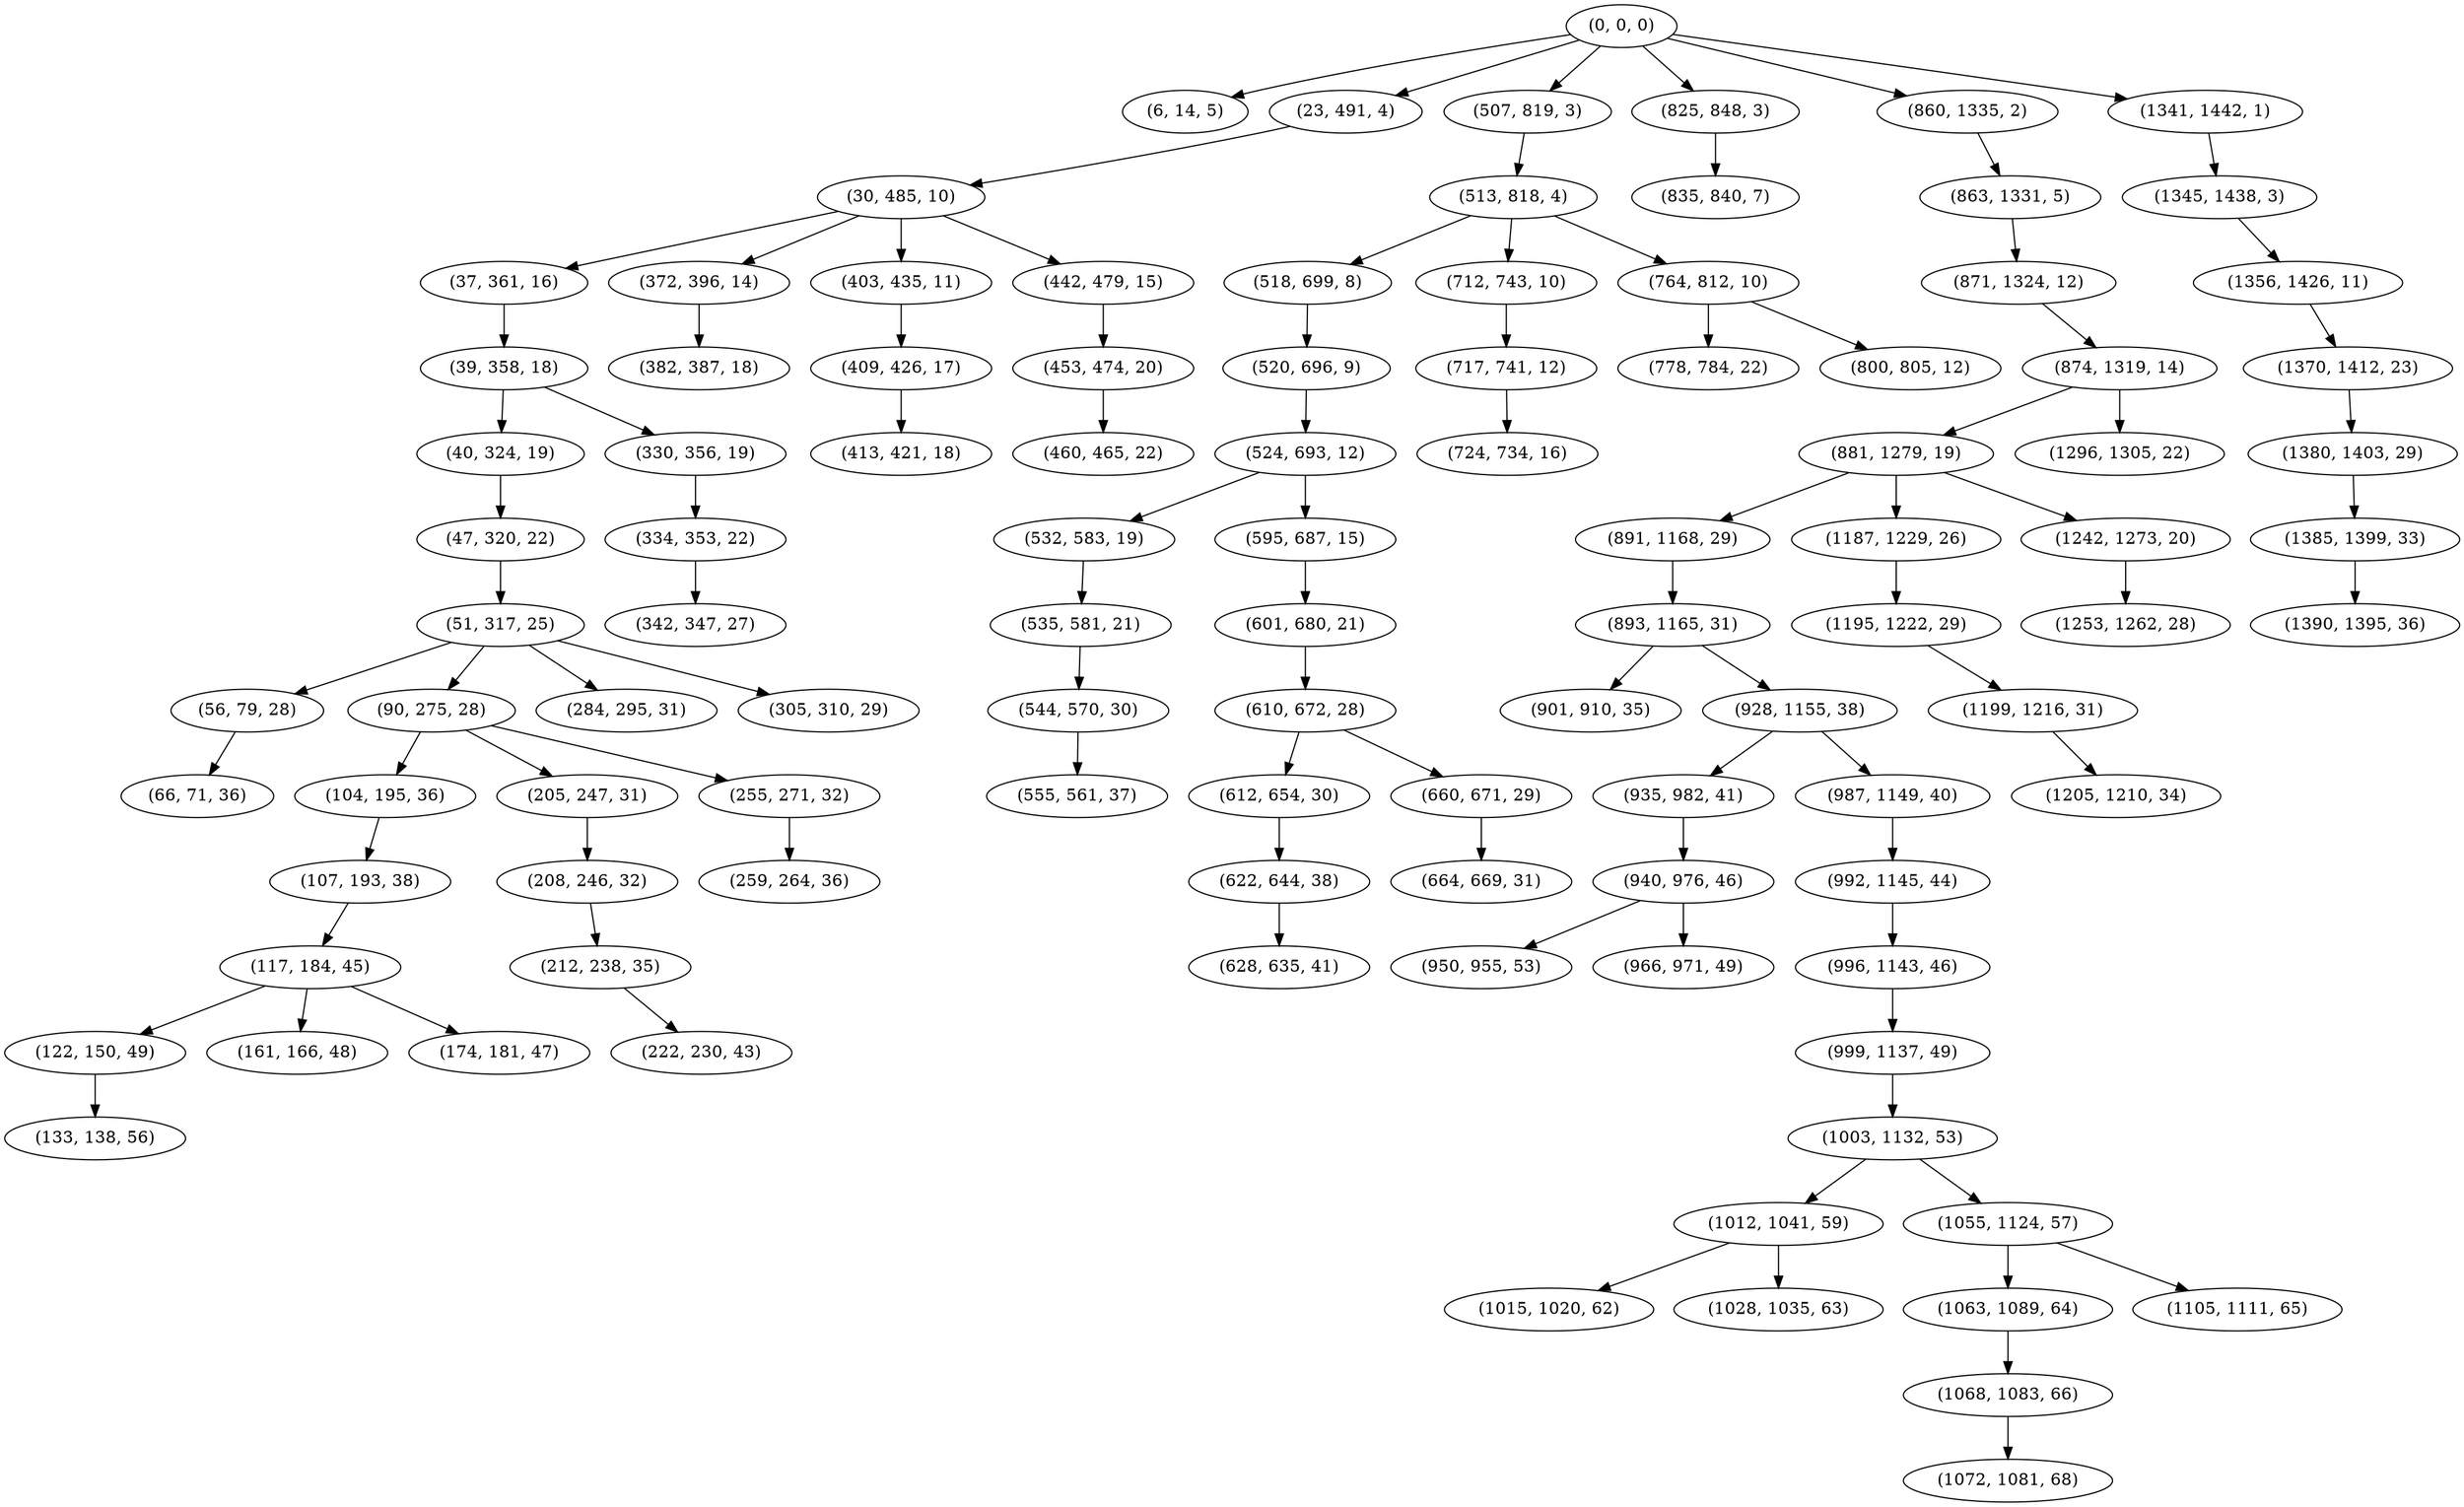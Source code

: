 digraph tree {
    "(0, 0, 0)";
    "(6, 14, 5)";
    "(23, 491, 4)";
    "(30, 485, 10)";
    "(37, 361, 16)";
    "(39, 358, 18)";
    "(40, 324, 19)";
    "(47, 320, 22)";
    "(51, 317, 25)";
    "(56, 79, 28)";
    "(66, 71, 36)";
    "(90, 275, 28)";
    "(104, 195, 36)";
    "(107, 193, 38)";
    "(117, 184, 45)";
    "(122, 150, 49)";
    "(133, 138, 56)";
    "(161, 166, 48)";
    "(174, 181, 47)";
    "(205, 247, 31)";
    "(208, 246, 32)";
    "(212, 238, 35)";
    "(222, 230, 43)";
    "(255, 271, 32)";
    "(259, 264, 36)";
    "(284, 295, 31)";
    "(305, 310, 29)";
    "(330, 356, 19)";
    "(334, 353, 22)";
    "(342, 347, 27)";
    "(372, 396, 14)";
    "(382, 387, 18)";
    "(403, 435, 11)";
    "(409, 426, 17)";
    "(413, 421, 18)";
    "(442, 479, 15)";
    "(453, 474, 20)";
    "(460, 465, 22)";
    "(507, 819, 3)";
    "(513, 818, 4)";
    "(518, 699, 8)";
    "(520, 696, 9)";
    "(524, 693, 12)";
    "(532, 583, 19)";
    "(535, 581, 21)";
    "(544, 570, 30)";
    "(555, 561, 37)";
    "(595, 687, 15)";
    "(601, 680, 21)";
    "(610, 672, 28)";
    "(612, 654, 30)";
    "(622, 644, 38)";
    "(628, 635, 41)";
    "(660, 671, 29)";
    "(664, 669, 31)";
    "(712, 743, 10)";
    "(717, 741, 12)";
    "(724, 734, 16)";
    "(764, 812, 10)";
    "(778, 784, 22)";
    "(800, 805, 12)";
    "(825, 848, 3)";
    "(835, 840, 7)";
    "(860, 1335, 2)";
    "(863, 1331, 5)";
    "(871, 1324, 12)";
    "(874, 1319, 14)";
    "(881, 1279, 19)";
    "(891, 1168, 29)";
    "(893, 1165, 31)";
    "(901, 910, 35)";
    "(928, 1155, 38)";
    "(935, 982, 41)";
    "(940, 976, 46)";
    "(950, 955, 53)";
    "(966, 971, 49)";
    "(987, 1149, 40)";
    "(992, 1145, 44)";
    "(996, 1143, 46)";
    "(999, 1137, 49)";
    "(1003, 1132, 53)";
    "(1012, 1041, 59)";
    "(1015, 1020, 62)";
    "(1028, 1035, 63)";
    "(1055, 1124, 57)";
    "(1063, 1089, 64)";
    "(1068, 1083, 66)";
    "(1072, 1081, 68)";
    "(1105, 1111, 65)";
    "(1187, 1229, 26)";
    "(1195, 1222, 29)";
    "(1199, 1216, 31)";
    "(1205, 1210, 34)";
    "(1242, 1273, 20)";
    "(1253, 1262, 28)";
    "(1296, 1305, 22)";
    "(1341, 1442, 1)";
    "(1345, 1438, 3)";
    "(1356, 1426, 11)";
    "(1370, 1412, 23)";
    "(1380, 1403, 29)";
    "(1385, 1399, 33)";
    "(1390, 1395, 36)";
    "(0, 0, 0)" -> "(6, 14, 5)";
    "(0, 0, 0)" -> "(23, 491, 4)";
    "(0, 0, 0)" -> "(507, 819, 3)";
    "(0, 0, 0)" -> "(825, 848, 3)";
    "(0, 0, 0)" -> "(860, 1335, 2)";
    "(0, 0, 0)" -> "(1341, 1442, 1)";
    "(23, 491, 4)" -> "(30, 485, 10)";
    "(30, 485, 10)" -> "(37, 361, 16)";
    "(30, 485, 10)" -> "(372, 396, 14)";
    "(30, 485, 10)" -> "(403, 435, 11)";
    "(30, 485, 10)" -> "(442, 479, 15)";
    "(37, 361, 16)" -> "(39, 358, 18)";
    "(39, 358, 18)" -> "(40, 324, 19)";
    "(39, 358, 18)" -> "(330, 356, 19)";
    "(40, 324, 19)" -> "(47, 320, 22)";
    "(47, 320, 22)" -> "(51, 317, 25)";
    "(51, 317, 25)" -> "(56, 79, 28)";
    "(51, 317, 25)" -> "(90, 275, 28)";
    "(51, 317, 25)" -> "(284, 295, 31)";
    "(51, 317, 25)" -> "(305, 310, 29)";
    "(56, 79, 28)" -> "(66, 71, 36)";
    "(90, 275, 28)" -> "(104, 195, 36)";
    "(90, 275, 28)" -> "(205, 247, 31)";
    "(90, 275, 28)" -> "(255, 271, 32)";
    "(104, 195, 36)" -> "(107, 193, 38)";
    "(107, 193, 38)" -> "(117, 184, 45)";
    "(117, 184, 45)" -> "(122, 150, 49)";
    "(117, 184, 45)" -> "(161, 166, 48)";
    "(117, 184, 45)" -> "(174, 181, 47)";
    "(122, 150, 49)" -> "(133, 138, 56)";
    "(205, 247, 31)" -> "(208, 246, 32)";
    "(208, 246, 32)" -> "(212, 238, 35)";
    "(212, 238, 35)" -> "(222, 230, 43)";
    "(255, 271, 32)" -> "(259, 264, 36)";
    "(330, 356, 19)" -> "(334, 353, 22)";
    "(334, 353, 22)" -> "(342, 347, 27)";
    "(372, 396, 14)" -> "(382, 387, 18)";
    "(403, 435, 11)" -> "(409, 426, 17)";
    "(409, 426, 17)" -> "(413, 421, 18)";
    "(442, 479, 15)" -> "(453, 474, 20)";
    "(453, 474, 20)" -> "(460, 465, 22)";
    "(507, 819, 3)" -> "(513, 818, 4)";
    "(513, 818, 4)" -> "(518, 699, 8)";
    "(513, 818, 4)" -> "(712, 743, 10)";
    "(513, 818, 4)" -> "(764, 812, 10)";
    "(518, 699, 8)" -> "(520, 696, 9)";
    "(520, 696, 9)" -> "(524, 693, 12)";
    "(524, 693, 12)" -> "(532, 583, 19)";
    "(524, 693, 12)" -> "(595, 687, 15)";
    "(532, 583, 19)" -> "(535, 581, 21)";
    "(535, 581, 21)" -> "(544, 570, 30)";
    "(544, 570, 30)" -> "(555, 561, 37)";
    "(595, 687, 15)" -> "(601, 680, 21)";
    "(601, 680, 21)" -> "(610, 672, 28)";
    "(610, 672, 28)" -> "(612, 654, 30)";
    "(610, 672, 28)" -> "(660, 671, 29)";
    "(612, 654, 30)" -> "(622, 644, 38)";
    "(622, 644, 38)" -> "(628, 635, 41)";
    "(660, 671, 29)" -> "(664, 669, 31)";
    "(712, 743, 10)" -> "(717, 741, 12)";
    "(717, 741, 12)" -> "(724, 734, 16)";
    "(764, 812, 10)" -> "(778, 784, 22)";
    "(764, 812, 10)" -> "(800, 805, 12)";
    "(825, 848, 3)" -> "(835, 840, 7)";
    "(860, 1335, 2)" -> "(863, 1331, 5)";
    "(863, 1331, 5)" -> "(871, 1324, 12)";
    "(871, 1324, 12)" -> "(874, 1319, 14)";
    "(874, 1319, 14)" -> "(881, 1279, 19)";
    "(874, 1319, 14)" -> "(1296, 1305, 22)";
    "(881, 1279, 19)" -> "(891, 1168, 29)";
    "(881, 1279, 19)" -> "(1187, 1229, 26)";
    "(881, 1279, 19)" -> "(1242, 1273, 20)";
    "(891, 1168, 29)" -> "(893, 1165, 31)";
    "(893, 1165, 31)" -> "(901, 910, 35)";
    "(893, 1165, 31)" -> "(928, 1155, 38)";
    "(928, 1155, 38)" -> "(935, 982, 41)";
    "(928, 1155, 38)" -> "(987, 1149, 40)";
    "(935, 982, 41)" -> "(940, 976, 46)";
    "(940, 976, 46)" -> "(950, 955, 53)";
    "(940, 976, 46)" -> "(966, 971, 49)";
    "(987, 1149, 40)" -> "(992, 1145, 44)";
    "(992, 1145, 44)" -> "(996, 1143, 46)";
    "(996, 1143, 46)" -> "(999, 1137, 49)";
    "(999, 1137, 49)" -> "(1003, 1132, 53)";
    "(1003, 1132, 53)" -> "(1012, 1041, 59)";
    "(1003, 1132, 53)" -> "(1055, 1124, 57)";
    "(1012, 1041, 59)" -> "(1015, 1020, 62)";
    "(1012, 1041, 59)" -> "(1028, 1035, 63)";
    "(1055, 1124, 57)" -> "(1063, 1089, 64)";
    "(1055, 1124, 57)" -> "(1105, 1111, 65)";
    "(1063, 1089, 64)" -> "(1068, 1083, 66)";
    "(1068, 1083, 66)" -> "(1072, 1081, 68)";
    "(1187, 1229, 26)" -> "(1195, 1222, 29)";
    "(1195, 1222, 29)" -> "(1199, 1216, 31)";
    "(1199, 1216, 31)" -> "(1205, 1210, 34)";
    "(1242, 1273, 20)" -> "(1253, 1262, 28)";
    "(1341, 1442, 1)" -> "(1345, 1438, 3)";
    "(1345, 1438, 3)" -> "(1356, 1426, 11)";
    "(1356, 1426, 11)" -> "(1370, 1412, 23)";
    "(1370, 1412, 23)" -> "(1380, 1403, 29)";
    "(1380, 1403, 29)" -> "(1385, 1399, 33)";
    "(1385, 1399, 33)" -> "(1390, 1395, 36)";
}
